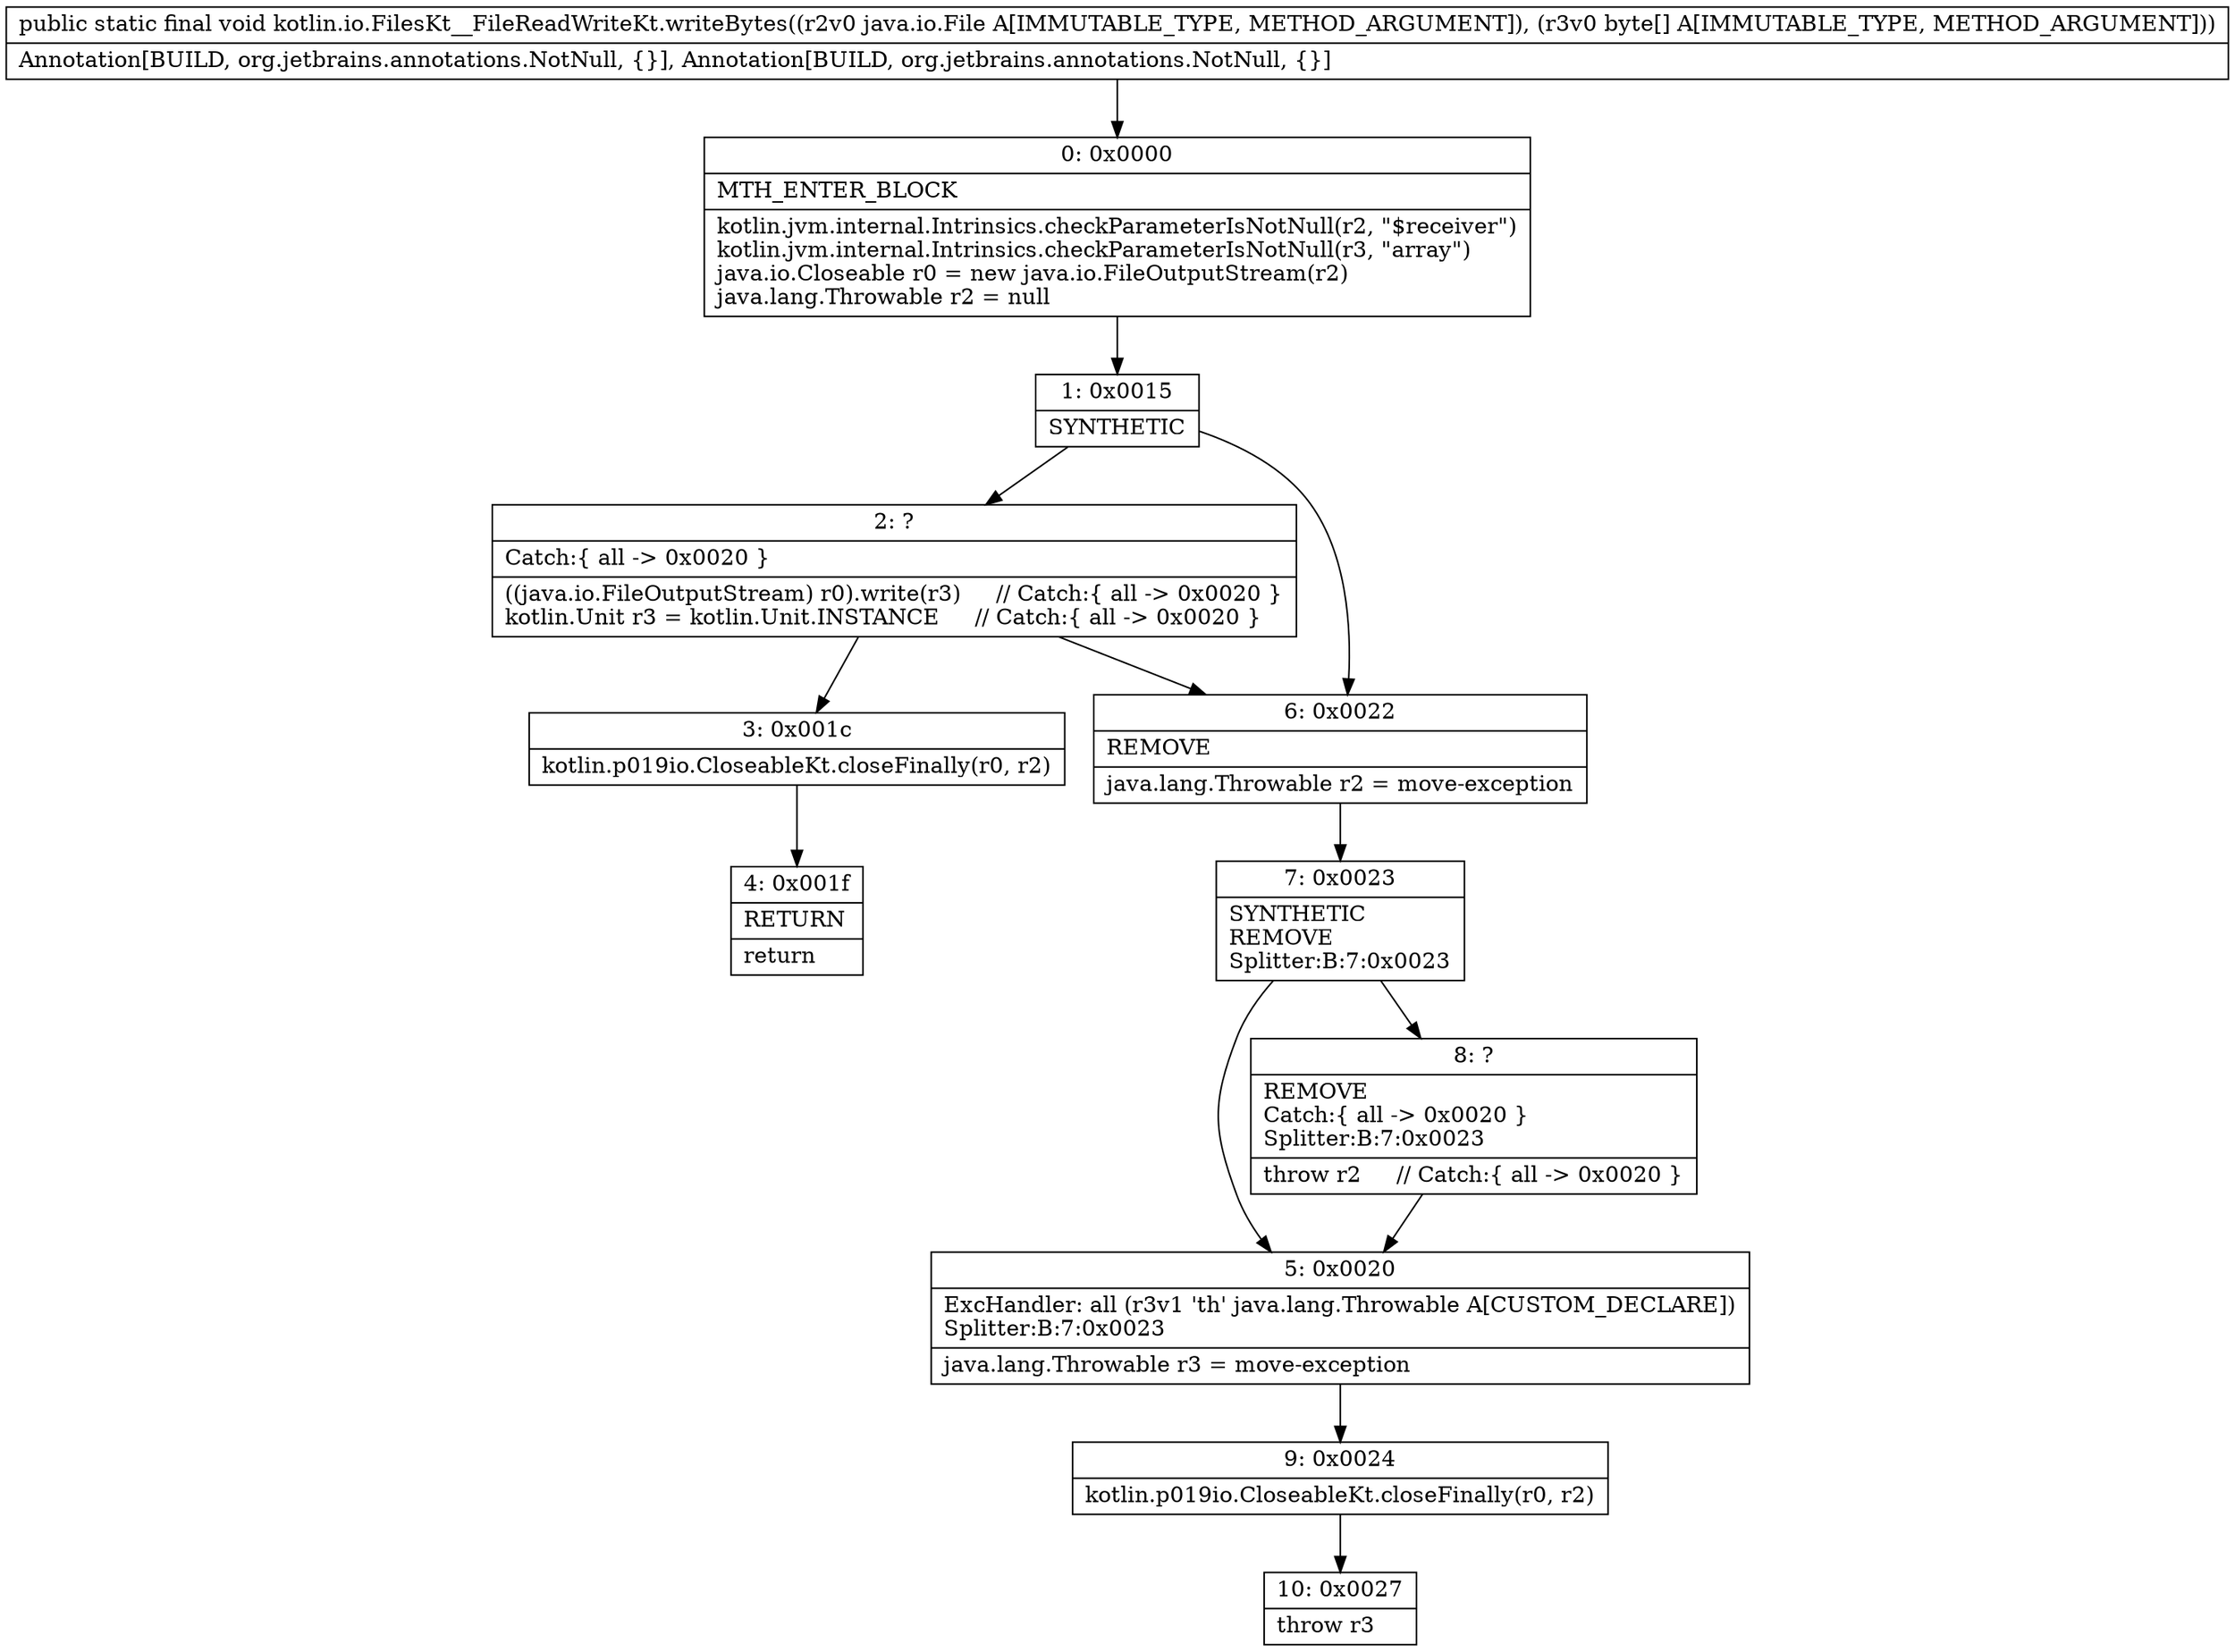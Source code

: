 digraph "CFG forkotlin.io.FilesKt__FileReadWriteKt.writeBytes(Ljava\/io\/File;[B)V" {
Node_0 [shape=record,label="{0\:\ 0x0000|MTH_ENTER_BLOCK\l|kotlin.jvm.internal.Intrinsics.checkParameterIsNotNull(r2, \"$receiver\")\lkotlin.jvm.internal.Intrinsics.checkParameterIsNotNull(r3, \"array\")\ljava.io.Closeable r0 = new java.io.FileOutputStream(r2)\ljava.lang.Throwable r2 = null\l}"];
Node_1 [shape=record,label="{1\:\ 0x0015|SYNTHETIC\l}"];
Node_2 [shape=record,label="{2\:\ ?|Catch:\{ all \-\> 0x0020 \}\l|((java.io.FileOutputStream) r0).write(r3)     \/\/ Catch:\{ all \-\> 0x0020 \}\lkotlin.Unit r3 = kotlin.Unit.INSTANCE     \/\/ Catch:\{ all \-\> 0x0020 \}\l}"];
Node_3 [shape=record,label="{3\:\ 0x001c|kotlin.p019io.CloseableKt.closeFinally(r0, r2)\l}"];
Node_4 [shape=record,label="{4\:\ 0x001f|RETURN\l|return\l}"];
Node_5 [shape=record,label="{5\:\ 0x0020|ExcHandler: all (r3v1 'th' java.lang.Throwable A[CUSTOM_DECLARE])\lSplitter:B:7:0x0023\l|java.lang.Throwable r3 = move\-exception\l}"];
Node_6 [shape=record,label="{6\:\ 0x0022|REMOVE\l|java.lang.Throwable r2 = move\-exception\l}"];
Node_7 [shape=record,label="{7\:\ 0x0023|SYNTHETIC\lREMOVE\lSplitter:B:7:0x0023\l}"];
Node_8 [shape=record,label="{8\:\ ?|REMOVE\lCatch:\{ all \-\> 0x0020 \}\lSplitter:B:7:0x0023\l|throw r2     \/\/ Catch:\{ all \-\> 0x0020 \}\l}"];
Node_9 [shape=record,label="{9\:\ 0x0024|kotlin.p019io.CloseableKt.closeFinally(r0, r2)\l}"];
Node_10 [shape=record,label="{10\:\ 0x0027|throw r3\l}"];
MethodNode[shape=record,label="{public static final void kotlin.io.FilesKt__FileReadWriteKt.writeBytes((r2v0 java.io.File A[IMMUTABLE_TYPE, METHOD_ARGUMENT]), (r3v0 byte[] A[IMMUTABLE_TYPE, METHOD_ARGUMENT]))  | Annotation[BUILD, org.jetbrains.annotations.NotNull, \{\}], Annotation[BUILD, org.jetbrains.annotations.NotNull, \{\}]\l}"];
MethodNode -> Node_0;
Node_0 -> Node_1;
Node_1 -> Node_2;
Node_1 -> Node_6;
Node_2 -> Node_3;
Node_2 -> Node_6;
Node_3 -> Node_4;
Node_5 -> Node_9;
Node_6 -> Node_7;
Node_7 -> Node_8;
Node_7 -> Node_5;
Node_8 -> Node_5;
Node_9 -> Node_10;
}

